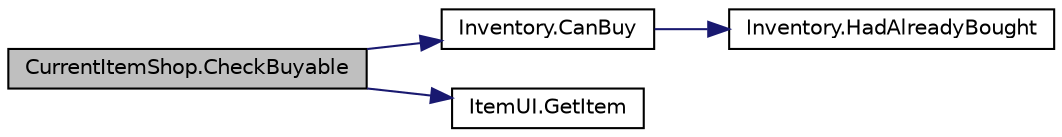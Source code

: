 digraph "CurrentItemShop.CheckBuyable"
{
 // INTERACTIVE_SVG=YES
 // LATEX_PDF_SIZE
  edge [fontname="Helvetica",fontsize="10",labelfontname="Helvetica",labelfontsize="10"];
  node [fontname="Helvetica",fontsize="10",shape=record];
  rankdir="LR";
  Node1 [label="CurrentItemShop.CheckBuyable",height=0.2,width=0.4,color="black", fillcolor="grey75", style="filled", fontcolor="black",tooltip=" "];
  Node1 -> Node2 [color="midnightblue",fontsize="10",style="solid",fontname="Helvetica"];
  Node2 [label="Inventory.CanBuy",height=0.2,width=0.4,color="black", fillcolor="white", style="filled",URL="$class_inventory.html#a4eba5ec568d6e06c754b71057888fcdd",tooltip=" "];
  Node2 -> Node3 [color="midnightblue",fontsize="10",style="solid",fontname="Helvetica"];
  Node3 [label="Inventory.HadAlreadyBought",height=0.2,width=0.4,color="black", fillcolor="white", style="filled",URL="$class_inventory.html#a78bab4c24d6da82bdef1a27f5c33934e",tooltip=" "];
  Node1 -> Node4 [color="midnightblue",fontsize="10",style="solid",fontname="Helvetica"];
  Node4 [label="ItemUI.GetItem",height=0.2,width=0.4,color="black", fillcolor="white", style="filled",URL="$class_item_u_i.html#a3621f37c3d29275407a00265d7823825",tooltip=" "];
}
